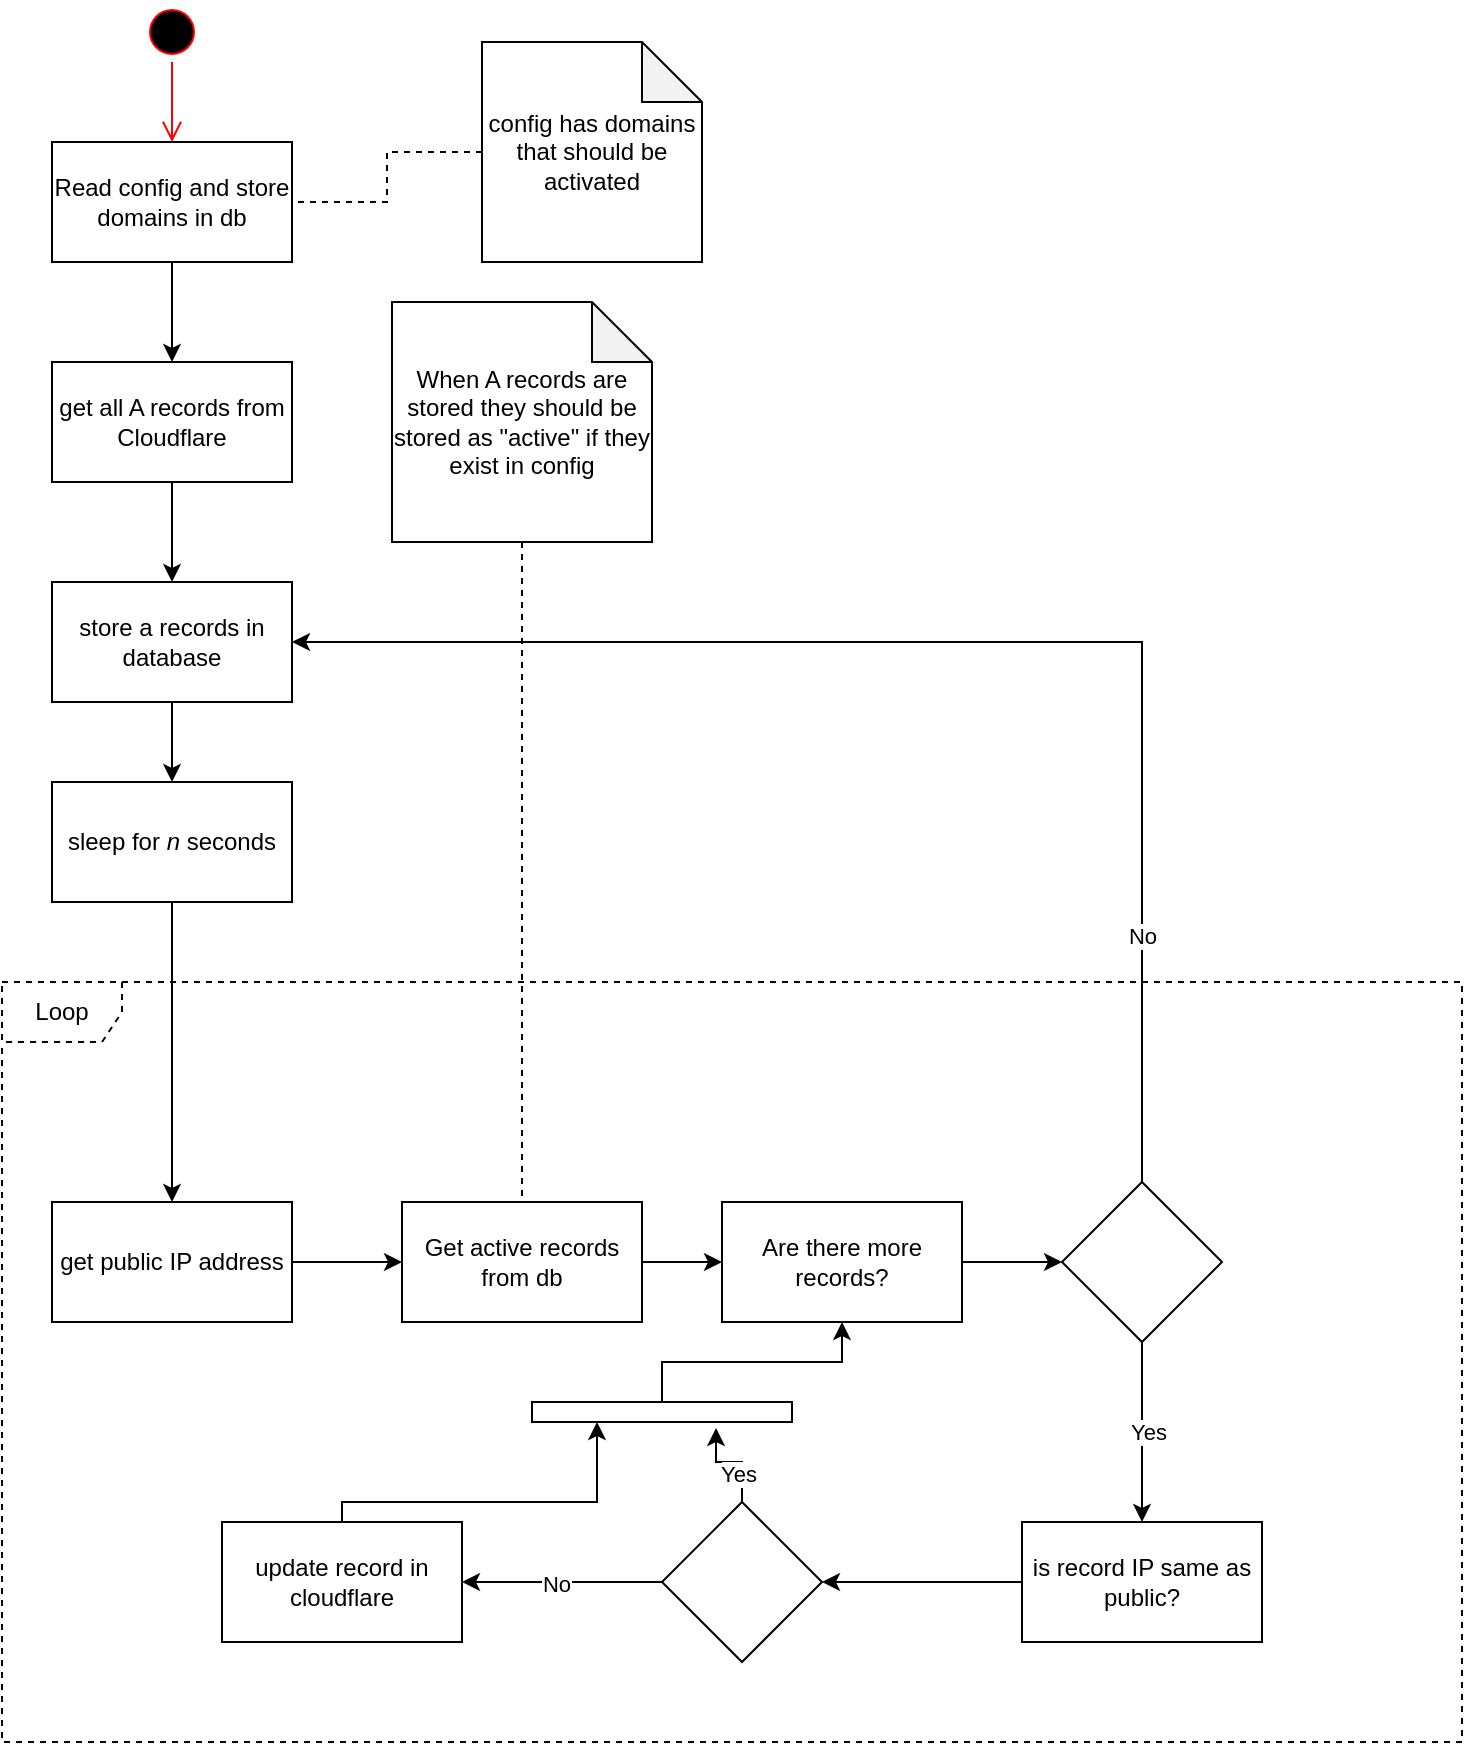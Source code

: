 <mxfile version="24.2.8" type="device">
  <diagram name="Page-1" id="u9x7cbwEqf4fW1vc4oGE">
    <mxGraphModel dx="763" dy="1126" grid="1" gridSize="10" guides="1" tooltips="1" connect="1" arrows="1" fold="1" page="1" pageScale="1" pageWidth="850" pageHeight="1100" math="0" shadow="0">
      <root>
        <mxCell id="0" />
        <mxCell id="1" parent="0" />
        <mxCell id="FKVEsAyCelO6aKan118--6" value="" style="ellipse;html=1;shape=startState;fillColor=#000000;strokeColor=#ff0000;" vertex="1" parent="1">
          <mxGeometry x="100" y="180" width="30" height="30" as="geometry" />
        </mxCell>
        <mxCell id="FKVEsAyCelO6aKan118--7" value="" style="edgeStyle=orthogonalEdgeStyle;html=1;verticalAlign=bottom;endArrow=open;endSize=8;strokeColor=#ff0000;rounded=0;entryX=0.5;entryY=0;entryDx=0;entryDy=0;" edge="1" source="FKVEsAyCelO6aKan118--6" parent="1" target="FKVEsAyCelO6aKan118--8">
          <mxGeometry relative="1" as="geometry">
            <mxPoint x="115" y="270" as="targetPoint" />
          </mxGeometry>
        </mxCell>
        <mxCell id="FKVEsAyCelO6aKan118--10" value="" style="edgeStyle=orthogonalEdgeStyle;rounded=0;orthogonalLoop=1;jettySize=auto;html=1;" edge="1" parent="1" source="FKVEsAyCelO6aKan118--8" target="FKVEsAyCelO6aKan118--9">
          <mxGeometry relative="1" as="geometry" />
        </mxCell>
        <mxCell id="FKVEsAyCelO6aKan118--8" value="Read config and store domains in db" style="rounded=0;whiteSpace=wrap;html=1;" vertex="1" parent="1">
          <mxGeometry x="55" y="250" width="120" height="60" as="geometry" />
        </mxCell>
        <mxCell id="FKVEsAyCelO6aKan118--12" value="" style="edgeStyle=orthogonalEdgeStyle;rounded=0;orthogonalLoop=1;jettySize=auto;html=1;" edge="1" parent="1" source="FKVEsAyCelO6aKan118--9" target="FKVEsAyCelO6aKan118--11">
          <mxGeometry relative="1" as="geometry" />
        </mxCell>
        <mxCell id="FKVEsAyCelO6aKan118--9" value="get all A records from Cloudflare" style="whiteSpace=wrap;html=1;rounded=0;" vertex="1" parent="1">
          <mxGeometry x="55" y="360" width="120" height="60" as="geometry" />
        </mxCell>
        <mxCell id="FKVEsAyCelO6aKan118--55" style="edgeStyle=orthogonalEdgeStyle;rounded=0;orthogonalLoop=1;jettySize=auto;html=1;entryX=0.5;entryY=0;entryDx=0;entryDy=0;" edge="1" parent="1" source="FKVEsAyCelO6aKan118--11" target="FKVEsAyCelO6aKan118--54">
          <mxGeometry relative="1" as="geometry" />
        </mxCell>
        <mxCell id="FKVEsAyCelO6aKan118--11" value="store a records in database" style="whiteSpace=wrap;html=1;rounded=0;" vertex="1" parent="1">
          <mxGeometry x="55" y="470" width="120" height="60" as="geometry" />
        </mxCell>
        <mxCell id="FKVEsAyCelO6aKan118--14" style="edgeStyle=orthogonalEdgeStyle;rounded=0;orthogonalLoop=1;jettySize=auto;html=1;entryX=1;entryY=0.5;entryDx=0;entryDy=0;dashed=1;endArrow=none;endFill=0;" edge="1" parent="1" source="FKVEsAyCelO6aKan118--13" target="FKVEsAyCelO6aKan118--8">
          <mxGeometry relative="1" as="geometry" />
        </mxCell>
        <mxCell id="FKVEsAyCelO6aKan118--13" value="config has domains that should be activated" style="shape=note;whiteSpace=wrap;html=1;backgroundOutline=1;darkOpacity=0.05;" vertex="1" parent="1">
          <mxGeometry x="270" y="200" width="110" height="110" as="geometry" />
        </mxCell>
        <mxCell id="FKVEsAyCelO6aKan118--15" value="Loop" style="shape=umlFrame;whiteSpace=wrap;html=1;pointerEvents=0;dashed=1;" vertex="1" parent="1">
          <mxGeometry x="30" y="670" width="730" height="380" as="geometry" />
        </mxCell>
        <mxCell id="FKVEsAyCelO6aKan118--20" value="" style="edgeStyle=orthogonalEdgeStyle;rounded=0;orthogonalLoop=1;jettySize=auto;html=1;" edge="1" parent="1" source="FKVEsAyCelO6aKan118--17" target="FKVEsAyCelO6aKan118--19">
          <mxGeometry relative="1" as="geometry" />
        </mxCell>
        <mxCell id="FKVEsAyCelO6aKan118--17" value="get public IP address" style="whiteSpace=wrap;html=1;rounded=0;" vertex="1" parent="1">
          <mxGeometry x="55" y="780" width="120" height="60" as="geometry" />
        </mxCell>
        <mxCell id="FKVEsAyCelO6aKan118--29" value="" style="edgeStyle=orthogonalEdgeStyle;rounded=0;orthogonalLoop=1;jettySize=auto;html=1;" edge="1" parent="1" source="FKVEsAyCelO6aKan118--19" target="FKVEsAyCelO6aKan118--28">
          <mxGeometry relative="1" as="geometry" />
        </mxCell>
        <mxCell id="FKVEsAyCelO6aKan118--19" value="Get active records from db" style="whiteSpace=wrap;html=1;rounded=0;" vertex="1" parent="1">
          <mxGeometry x="230" y="780" width="120" height="60" as="geometry" />
        </mxCell>
        <mxCell id="FKVEsAyCelO6aKan118--22" style="edgeStyle=orthogonalEdgeStyle;rounded=0;orthogonalLoop=1;jettySize=auto;html=1;entryX=0.5;entryY=0;entryDx=0;entryDy=0;endArrow=none;endFill=0;dashed=1;jumpStyle=arc;" edge="1" parent="1" source="FKVEsAyCelO6aKan118--21" target="FKVEsAyCelO6aKan118--19">
          <mxGeometry relative="1" as="geometry" />
        </mxCell>
        <mxCell id="FKVEsAyCelO6aKan118--21" value="When A records are stored they should be stored as &quot;active&quot; if they exist in config" style="shape=note;whiteSpace=wrap;html=1;backgroundOutline=1;darkOpacity=0.05;" vertex="1" parent="1">
          <mxGeometry x="225" y="330" width="130" height="120" as="geometry" />
        </mxCell>
        <mxCell id="FKVEsAyCelO6aKan118--31" value="" style="edgeStyle=orthogonalEdgeStyle;rounded=0;orthogonalLoop=1;jettySize=auto;html=1;entryX=0;entryY=0.5;entryDx=0;entryDy=0;" edge="1" parent="1" source="FKVEsAyCelO6aKan118--28" target="FKVEsAyCelO6aKan118--30">
          <mxGeometry relative="1" as="geometry">
            <mxPoint x="560" y="810" as="targetPoint" />
          </mxGeometry>
        </mxCell>
        <mxCell id="FKVEsAyCelO6aKan118--28" value="Are there more records?" style="whiteSpace=wrap;html=1;rounded=0;" vertex="1" parent="1">
          <mxGeometry x="390" y="780" width="120" height="60" as="geometry" />
        </mxCell>
        <mxCell id="FKVEsAyCelO6aKan118--51" style="edgeStyle=orthogonalEdgeStyle;rounded=0;orthogonalLoop=1;jettySize=auto;html=1;entryX=0.5;entryY=0;entryDx=0;entryDy=0;" edge="1" parent="1" source="FKVEsAyCelO6aKan118--30" target="FKVEsAyCelO6aKan118--32">
          <mxGeometry relative="1" as="geometry" />
        </mxCell>
        <mxCell id="FKVEsAyCelO6aKan118--52" value="Yes" style="edgeLabel;html=1;align=center;verticalAlign=middle;resizable=0;points=[];" vertex="1" connectable="0" parent="FKVEsAyCelO6aKan118--51">
          <mxGeometry y="3" relative="1" as="geometry">
            <mxPoint as="offset" />
          </mxGeometry>
        </mxCell>
        <mxCell id="FKVEsAyCelO6aKan118--57" style="edgeStyle=orthogonalEdgeStyle;rounded=0;orthogonalLoop=1;jettySize=auto;html=1;entryX=1;entryY=0.5;entryDx=0;entryDy=0;" edge="1" parent="1" source="FKVEsAyCelO6aKan118--30" target="FKVEsAyCelO6aKan118--11">
          <mxGeometry relative="1" as="geometry">
            <Array as="points">
              <mxPoint x="600" y="500" />
            </Array>
          </mxGeometry>
        </mxCell>
        <mxCell id="FKVEsAyCelO6aKan118--58" value="No" style="edgeLabel;html=1;align=center;verticalAlign=middle;resizable=0;points=[];" vertex="1" connectable="0" parent="FKVEsAyCelO6aKan118--57">
          <mxGeometry x="-0.646" relative="1" as="geometry">
            <mxPoint as="offset" />
          </mxGeometry>
        </mxCell>
        <mxCell id="FKVEsAyCelO6aKan118--30" value="" style="rhombus;whiteSpace=wrap;html=1;rounded=0;" vertex="1" parent="1">
          <mxGeometry x="560" y="770" width="80" height="80" as="geometry" />
        </mxCell>
        <mxCell id="FKVEsAyCelO6aKan118--36" value="" style="edgeStyle=orthogonalEdgeStyle;rounded=0;orthogonalLoop=1;jettySize=auto;html=1;" edge="1" parent="1" source="FKVEsAyCelO6aKan118--32" target="FKVEsAyCelO6aKan118--35">
          <mxGeometry relative="1" as="geometry" />
        </mxCell>
        <mxCell id="FKVEsAyCelO6aKan118--32" value="is record IP same as public?" style="whiteSpace=wrap;html=1;rounded=0;" vertex="1" parent="1">
          <mxGeometry x="540" y="940" width="120" height="60" as="geometry" />
        </mxCell>
        <mxCell id="FKVEsAyCelO6aKan118--38" value="" style="edgeStyle=orthogonalEdgeStyle;rounded=0;orthogonalLoop=1;jettySize=auto;html=1;" edge="1" parent="1" source="FKVEsAyCelO6aKan118--35" target="FKVEsAyCelO6aKan118--37">
          <mxGeometry relative="1" as="geometry" />
        </mxCell>
        <mxCell id="FKVEsAyCelO6aKan118--39" value="No" style="edgeLabel;html=1;align=center;verticalAlign=middle;resizable=0;points=[];" vertex="1" connectable="0" parent="FKVEsAyCelO6aKan118--38">
          <mxGeometry x="0.067" y="1" relative="1" as="geometry">
            <mxPoint as="offset" />
          </mxGeometry>
        </mxCell>
        <mxCell id="FKVEsAyCelO6aKan118--35" value="" style="rhombus;whiteSpace=wrap;html=1;rounded=0;" vertex="1" parent="1">
          <mxGeometry x="360" y="930" width="80" height="80" as="geometry" />
        </mxCell>
        <mxCell id="FKVEsAyCelO6aKan118--47" style="edgeStyle=orthogonalEdgeStyle;rounded=0;orthogonalLoop=1;jettySize=auto;html=1;entryX=0.25;entryY=1;entryDx=0;entryDy=0;exitX=0.5;exitY=0;exitDx=0;exitDy=0;" edge="1" parent="1" source="FKVEsAyCelO6aKan118--37" target="FKVEsAyCelO6aKan118--45">
          <mxGeometry relative="1" as="geometry">
            <Array as="points">
              <mxPoint x="200" y="930" />
              <mxPoint x="328" y="930" />
            </Array>
          </mxGeometry>
        </mxCell>
        <mxCell id="FKVEsAyCelO6aKan118--37" value="update record in cloudflare" style="whiteSpace=wrap;html=1;rounded=0;" vertex="1" parent="1">
          <mxGeometry x="140" y="940" width="120" height="60" as="geometry" />
        </mxCell>
        <mxCell id="FKVEsAyCelO6aKan118--50" style="edgeStyle=orthogonalEdgeStyle;rounded=0;orthogonalLoop=1;jettySize=auto;html=1;entryX=0.5;entryY=1;entryDx=0;entryDy=0;" edge="1" parent="1" source="FKVEsAyCelO6aKan118--45" target="FKVEsAyCelO6aKan118--28">
          <mxGeometry relative="1" as="geometry" />
        </mxCell>
        <mxCell id="FKVEsAyCelO6aKan118--45" value="" style="rounded=0;whiteSpace=wrap;html=1;" vertex="1" parent="1">
          <mxGeometry x="295" y="880" width="130" height="10" as="geometry" />
        </mxCell>
        <mxCell id="FKVEsAyCelO6aKan118--46" style="edgeStyle=orthogonalEdgeStyle;rounded=0;orthogonalLoop=1;jettySize=auto;html=1;entryX=0.708;entryY=1.3;entryDx=0;entryDy=0;entryPerimeter=0;" edge="1" parent="1" source="FKVEsAyCelO6aKan118--35" target="FKVEsAyCelO6aKan118--45">
          <mxGeometry relative="1" as="geometry" />
        </mxCell>
        <mxCell id="FKVEsAyCelO6aKan118--48" value="Yes" style="edgeLabel;html=1;align=center;verticalAlign=middle;resizable=0;points=[];" vertex="1" connectable="0" parent="FKVEsAyCelO6aKan118--46">
          <mxGeometry x="-0.44" y="2" relative="1" as="geometry">
            <mxPoint as="offset" />
          </mxGeometry>
        </mxCell>
        <mxCell id="FKVEsAyCelO6aKan118--56" style="edgeStyle=orthogonalEdgeStyle;rounded=0;orthogonalLoop=1;jettySize=auto;html=1;" edge="1" parent="1" source="FKVEsAyCelO6aKan118--54" target="FKVEsAyCelO6aKan118--17">
          <mxGeometry relative="1" as="geometry" />
        </mxCell>
        <mxCell id="FKVEsAyCelO6aKan118--54" value="sleep for &lt;i&gt;n &lt;/i&gt;seconds&lt;i&gt; &lt;/i&gt;" style="whiteSpace=wrap;html=1;rounded=0;" vertex="1" parent="1">
          <mxGeometry x="55" y="570" width="120" height="60" as="geometry" />
        </mxCell>
      </root>
    </mxGraphModel>
  </diagram>
</mxfile>
